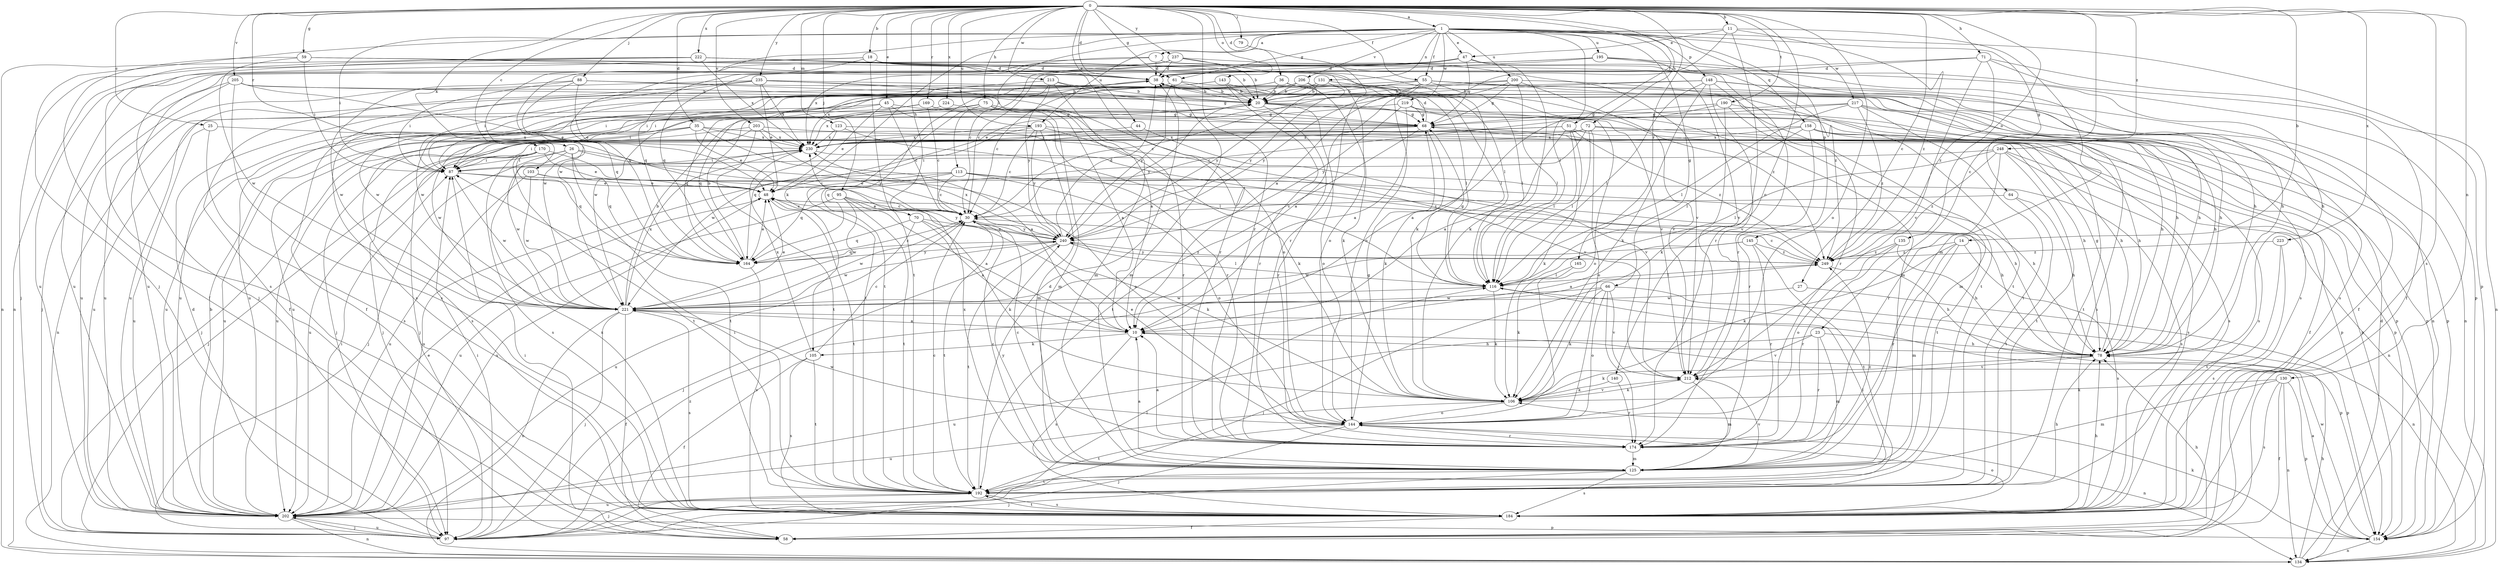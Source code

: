 strict digraph  {
0;
1;
7;
10;
11;
14;
18;
20;
23;
25;
26;
27;
30;
35;
36;
38;
44;
45;
47;
48;
51;
55;
58;
59;
61;
64;
66;
68;
70;
71;
72;
75;
78;
79;
87;
88;
95;
97;
103;
105;
106;
113;
116;
123;
125;
130;
131;
134;
135;
140;
143;
144;
145;
148;
154;
158;
164;
165;
169;
170;
174;
184;
190;
192;
193;
195;
200;
202;
203;
205;
206;
212;
213;
217;
219;
221;
222;
223;
224;
230;
235;
237;
240;
248;
249;
0 -> 1  [label=a];
0 -> 11  [label=b];
0 -> 14  [label=b];
0 -> 18  [label=b];
0 -> 23  [label=c];
0 -> 25  [label=c];
0 -> 26  [label=c];
0 -> 27  [label=c];
0 -> 35  [label=d];
0 -> 36  [label=d];
0 -> 38  [label=d];
0 -> 44  [label=e];
0 -> 45  [label=e];
0 -> 51  [label=f];
0 -> 55  [label=f];
0 -> 59  [label=g];
0 -> 61  [label=g];
0 -> 70  [label=h];
0 -> 71  [label=h];
0 -> 72  [label=h];
0 -> 75  [label=h];
0 -> 79  [label=i];
0 -> 88  [label=j];
0 -> 95  [label=j];
0 -> 103  [label=k];
0 -> 123  [label=m];
0 -> 130  [label=n];
0 -> 135  [label=o];
0 -> 140  [label=o];
0 -> 143  [label=o];
0 -> 144  [label=o];
0 -> 165  [label=r];
0 -> 169  [label=r];
0 -> 170  [label=r];
0 -> 174  [label=r];
0 -> 184  [label=s];
0 -> 190  [label=t];
0 -> 193  [label=u];
0 -> 203  [label=v];
0 -> 205  [label=v];
0 -> 213  [label=w];
0 -> 222  [label=x];
0 -> 223  [label=x];
0 -> 224  [label=x];
0 -> 235  [label=y];
0 -> 237  [label=y];
0 -> 248  [label=z];
1 -> 7  [label=a];
1 -> 47  [label=e];
1 -> 55  [label=f];
1 -> 61  [label=g];
1 -> 64  [label=g];
1 -> 66  [label=g];
1 -> 87  [label=i];
1 -> 105  [label=k];
1 -> 113  [label=l];
1 -> 116  [label=l];
1 -> 131  [label=n];
1 -> 145  [label=p];
1 -> 148  [label=p];
1 -> 154  [label=p];
1 -> 158  [label=q];
1 -> 193  [label=u];
1 -> 195  [label=u];
1 -> 200  [label=u];
1 -> 206  [label=v];
1 -> 217  [label=w];
1 -> 219  [label=w];
1 -> 221  [label=w];
7 -> 38  [label=d];
7 -> 78  [label=h];
7 -> 97  [label=j];
7 -> 174  [label=r];
7 -> 202  [label=u];
10 -> 78  [label=h];
10 -> 105  [label=k];
10 -> 184  [label=s];
11 -> 10  [label=a];
11 -> 47  [label=e];
11 -> 97  [label=j];
11 -> 125  [label=m];
11 -> 174  [label=r];
11 -> 249  [label=z];
14 -> 106  [label=k];
14 -> 125  [label=m];
14 -> 174  [label=r];
14 -> 184  [label=s];
14 -> 249  [label=z];
18 -> 38  [label=d];
18 -> 78  [label=h];
18 -> 134  [label=n];
18 -> 144  [label=o];
18 -> 164  [label=q];
18 -> 192  [label=t];
18 -> 202  [label=u];
20 -> 68  [label=g];
20 -> 144  [label=o];
20 -> 154  [label=p];
20 -> 174  [label=r];
20 -> 184  [label=s];
20 -> 240  [label=y];
23 -> 78  [label=h];
23 -> 125  [label=m];
23 -> 174  [label=r];
23 -> 202  [label=u];
23 -> 212  [label=v];
25 -> 184  [label=s];
25 -> 202  [label=u];
25 -> 230  [label=x];
26 -> 30  [label=c];
26 -> 87  [label=i];
26 -> 97  [label=j];
26 -> 144  [label=o];
26 -> 164  [label=q];
26 -> 192  [label=t];
26 -> 221  [label=w];
27 -> 134  [label=n];
27 -> 221  [label=w];
30 -> 48  [label=e];
30 -> 106  [label=k];
30 -> 192  [label=t];
30 -> 221  [label=w];
30 -> 240  [label=y];
35 -> 10  [label=a];
35 -> 48  [label=e];
35 -> 184  [label=s];
35 -> 202  [label=u];
35 -> 212  [label=v];
35 -> 221  [label=w];
35 -> 230  [label=x];
36 -> 20  [label=b];
36 -> 78  [label=h];
36 -> 87  [label=i];
36 -> 106  [label=k];
36 -> 221  [label=w];
38 -> 20  [label=b];
38 -> 30  [label=c];
38 -> 116  [label=l];
38 -> 184  [label=s];
38 -> 202  [label=u];
38 -> 221  [label=w];
44 -> 212  [label=v];
44 -> 230  [label=x];
45 -> 30  [label=c];
45 -> 48  [label=e];
45 -> 68  [label=g];
45 -> 134  [label=n];
45 -> 174  [label=r];
45 -> 202  [label=u];
47 -> 30  [label=c];
47 -> 38  [label=d];
47 -> 68  [label=g];
47 -> 106  [label=k];
47 -> 164  [label=q];
47 -> 249  [label=z];
48 -> 30  [label=c];
48 -> 78  [label=h];
48 -> 192  [label=t];
48 -> 202  [label=u];
51 -> 10  [label=a];
51 -> 78  [label=h];
51 -> 87  [label=i];
51 -> 106  [label=k];
51 -> 116  [label=l];
51 -> 230  [label=x];
51 -> 249  [label=z];
55 -> 20  [label=b];
55 -> 30  [label=c];
55 -> 116  [label=l];
55 -> 134  [label=n];
55 -> 184  [label=s];
55 -> 192  [label=t];
55 -> 202  [label=u];
55 -> 240  [label=y];
58 -> 78  [label=h];
58 -> 87  [label=i];
59 -> 20  [label=b];
59 -> 38  [label=d];
59 -> 58  [label=f];
59 -> 87  [label=i];
59 -> 116  [label=l];
59 -> 221  [label=w];
61 -> 20  [label=b];
61 -> 125  [label=m];
61 -> 230  [label=x];
61 -> 240  [label=y];
61 -> 249  [label=z];
64 -> 30  [label=c];
64 -> 78  [label=h];
64 -> 192  [label=t];
66 -> 97  [label=j];
66 -> 106  [label=k];
66 -> 144  [label=o];
66 -> 154  [label=p];
66 -> 174  [label=r];
66 -> 212  [label=v];
66 -> 221  [label=w];
68 -> 38  [label=d];
68 -> 97  [label=j];
68 -> 106  [label=k];
68 -> 184  [label=s];
68 -> 192  [label=t];
68 -> 230  [label=x];
70 -> 10  [label=a];
70 -> 106  [label=k];
70 -> 164  [label=q];
70 -> 202  [label=u];
70 -> 240  [label=y];
71 -> 38  [label=d];
71 -> 58  [label=f];
71 -> 134  [label=n];
71 -> 212  [label=v];
71 -> 230  [label=x];
71 -> 249  [label=z];
72 -> 58  [label=f];
72 -> 97  [label=j];
72 -> 116  [label=l];
72 -> 144  [label=o];
72 -> 164  [label=q];
72 -> 192  [label=t];
72 -> 230  [label=x];
75 -> 10  [label=a];
75 -> 68  [label=g];
75 -> 125  [label=m];
75 -> 164  [label=q];
75 -> 192  [label=t];
75 -> 202  [label=u];
78 -> 68  [label=g];
78 -> 106  [label=k];
78 -> 212  [label=v];
79 -> 174  [label=r];
87 -> 48  [label=e];
87 -> 78  [label=h];
87 -> 221  [label=w];
88 -> 20  [label=b];
88 -> 48  [label=e];
88 -> 78  [label=h];
88 -> 87  [label=i];
88 -> 164  [label=q];
88 -> 221  [label=w];
95 -> 10  [label=a];
95 -> 30  [label=c];
95 -> 192  [label=t];
95 -> 202  [label=u];
95 -> 221  [label=w];
95 -> 240  [label=y];
97 -> 38  [label=d];
97 -> 87  [label=i];
97 -> 116  [label=l];
97 -> 202  [label=u];
97 -> 249  [label=z];
103 -> 48  [label=e];
103 -> 78  [label=h];
103 -> 202  [label=u];
103 -> 221  [label=w];
105 -> 30  [label=c];
105 -> 58  [label=f];
105 -> 184  [label=s];
105 -> 192  [label=t];
105 -> 230  [label=x];
106 -> 144  [label=o];
106 -> 202  [label=u];
106 -> 212  [label=v];
113 -> 30  [label=c];
113 -> 48  [label=e];
113 -> 144  [label=o];
113 -> 164  [label=q];
113 -> 184  [label=s];
113 -> 192  [label=t];
113 -> 202  [label=u];
116 -> 68  [label=g];
116 -> 106  [label=k];
116 -> 154  [label=p];
116 -> 221  [label=w];
123 -> 116  [label=l];
123 -> 154  [label=p];
123 -> 164  [label=q];
123 -> 230  [label=x];
125 -> 10  [label=a];
125 -> 30  [label=c];
125 -> 97  [label=j];
125 -> 184  [label=s];
125 -> 192  [label=t];
125 -> 212  [label=v];
125 -> 230  [label=x];
125 -> 240  [label=y];
125 -> 249  [label=z];
130 -> 58  [label=f];
130 -> 106  [label=k];
130 -> 125  [label=m];
130 -> 134  [label=n];
130 -> 154  [label=p];
130 -> 184  [label=s];
131 -> 20  [label=b];
131 -> 87  [label=i];
131 -> 125  [label=m];
131 -> 240  [label=y];
134 -> 38  [label=d];
134 -> 78  [label=h];
135 -> 78  [label=h];
135 -> 144  [label=o];
135 -> 174  [label=r];
135 -> 249  [label=z];
140 -> 106  [label=k];
140 -> 174  [label=r];
143 -> 20  [label=b];
143 -> 116  [label=l];
143 -> 174  [label=r];
143 -> 184  [label=s];
143 -> 221  [label=w];
144 -> 48  [label=e];
144 -> 68  [label=g];
144 -> 97  [label=j];
144 -> 134  [label=n];
144 -> 174  [label=r];
144 -> 192  [label=t];
144 -> 221  [label=w];
145 -> 10  [label=a];
145 -> 174  [label=r];
145 -> 192  [label=t];
145 -> 221  [label=w];
145 -> 249  [label=z];
148 -> 20  [label=b];
148 -> 58  [label=f];
148 -> 106  [label=k];
148 -> 116  [label=l];
148 -> 134  [label=n];
148 -> 174  [label=r];
148 -> 202  [label=u];
148 -> 212  [label=v];
154 -> 10  [label=a];
154 -> 106  [label=k];
154 -> 134  [label=n];
154 -> 221  [label=w];
158 -> 78  [label=h];
158 -> 97  [label=j];
158 -> 116  [label=l];
158 -> 154  [label=p];
158 -> 174  [label=r];
158 -> 184  [label=s];
158 -> 230  [label=x];
164 -> 20  [label=b];
164 -> 30  [label=c];
164 -> 48  [label=e];
164 -> 184  [label=s];
164 -> 240  [label=y];
165 -> 106  [label=k];
165 -> 116  [label=l];
169 -> 30  [label=c];
169 -> 68  [label=g];
169 -> 164  [label=q];
169 -> 174  [label=r];
169 -> 230  [label=x];
170 -> 30  [label=c];
170 -> 48  [label=e];
170 -> 87  [label=i];
170 -> 97  [label=j];
170 -> 164  [label=q];
170 -> 184  [label=s];
170 -> 192  [label=t];
170 -> 202  [label=u];
174 -> 10  [label=a];
174 -> 30  [label=c];
174 -> 125  [label=m];
184 -> 58  [label=f];
184 -> 78  [label=h];
184 -> 144  [label=o];
184 -> 192  [label=t];
184 -> 230  [label=x];
190 -> 10  [label=a];
190 -> 68  [label=g];
190 -> 78  [label=h];
190 -> 106  [label=k];
190 -> 125  [label=m];
192 -> 30  [label=c];
192 -> 38  [label=d];
192 -> 78  [label=h];
192 -> 87  [label=i];
192 -> 97  [label=j];
192 -> 116  [label=l];
192 -> 184  [label=s];
192 -> 202  [label=u];
193 -> 30  [label=c];
193 -> 106  [label=k];
193 -> 125  [label=m];
193 -> 154  [label=p];
193 -> 221  [label=w];
193 -> 230  [label=x];
193 -> 240  [label=y];
195 -> 38  [label=d];
195 -> 78  [label=h];
195 -> 154  [label=p];
195 -> 164  [label=q];
195 -> 202  [label=u];
195 -> 212  [label=v];
200 -> 10  [label=a];
200 -> 20  [label=b];
200 -> 48  [label=e];
200 -> 68  [label=g];
200 -> 116  [label=l];
200 -> 192  [label=t];
200 -> 212  [label=v];
202 -> 20  [label=b];
202 -> 48  [label=e];
202 -> 87  [label=i];
202 -> 97  [label=j];
202 -> 134  [label=n];
202 -> 154  [label=p];
203 -> 78  [label=h];
203 -> 97  [label=j];
203 -> 192  [label=t];
203 -> 202  [label=u];
203 -> 230  [label=x];
203 -> 240  [label=y];
205 -> 20  [label=b];
205 -> 48  [label=e];
205 -> 97  [label=j];
205 -> 144  [label=o];
205 -> 184  [label=s];
205 -> 202  [label=u];
206 -> 20  [label=b];
206 -> 78  [label=h];
206 -> 87  [label=i];
206 -> 240  [label=y];
212 -> 106  [label=k];
212 -> 125  [label=m];
213 -> 20  [label=b];
213 -> 58  [label=f];
213 -> 68  [label=g];
213 -> 125  [label=m];
213 -> 192  [label=t];
213 -> 240  [label=y];
217 -> 30  [label=c];
217 -> 68  [label=g];
217 -> 78  [label=h];
217 -> 116  [label=l];
217 -> 154  [label=p];
217 -> 192  [label=t];
217 -> 249  [label=z];
219 -> 10  [label=a];
219 -> 68  [label=g];
219 -> 144  [label=o];
219 -> 154  [label=p];
219 -> 202  [label=u];
219 -> 240  [label=y];
221 -> 10  [label=a];
221 -> 20  [label=b];
221 -> 48  [label=e];
221 -> 58  [label=f];
221 -> 97  [label=j];
221 -> 134  [label=n];
221 -> 184  [label=s];
221 -> 230  [label=x];
222 -> 38  [label=d];
222 -> 97  [label=j];
222 -> 134  [label=n];
222 -> 144  [label=o];
222 -> 174  [label=r];
222 -> 184  [label=s];
222 -> 230  [label=x];
223 -> 184  [label=s];
223 -> 192  [label=t];
223 -> 249  [label=z];
224 -> 68  [label=g];
224 -> 87  [label=i];
230 -> 87  [label=i];
230 -> 249  [label=z];
235 -> 10  [label=a];
235 -> 20  [label=b];
235 -> 48  [label=e];
235 -> 58  [label=f];
235 -> 87  [label=i];
235 -> 202  [label=u];
235 -> 212  [label=v];
235 -> 230  [label=x];
237 -> 20  [label=b];
237 -> 30  [label=c];
237 -> 38  [label=d];
237 -> 106  [label=k];
237 -> 212  [label=v];
237 -> 221  [label=w];
240 -> 38  [label=d];
240 -> 97  [label=j];
240 -> 116  [label=l];
240 -> 164  [label=q];
240 -> 192  [label=t];
240 -> 221  [label=w];
240 -> 230  [label=x];
240 -> 249  [label=z];
248 -> 87  [label=i];
248 -> 116  [label=l];
248 -> 134  [label=n];
248 -> 174  [label=r];
248 -> 184  [label=s];
248 -> 192  [label=t];
248 -> 249  [label=z];
249 -> 30  [label=c];
249 -> 78  [label=h];
249 -> 116  [label=l];
249 -> 240  [label=y];
}
